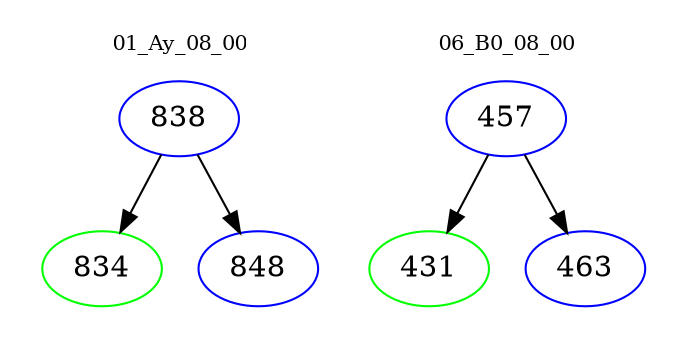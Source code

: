 digraph{
subgraph cluster_0 {
color = white
label = "01_Ay_08_00";
fontsize=10;
T0_838 [label="838", color="blue"]
T0_838 -> T0_834 [color="black"]
T0_834 [label="834", color="green"]
T0_838 -> T0_848 [color="black"]
T0_848 [label="848", color="blue"]
}
subgraph cluster_1 {
color = white
label = "06_B0_08_00";
fontsize=10;
T1_457 [label="457", color="blue"]
T1_457 -> T1_431 [color="black"]
T1_431 [label="431", color="green"]
T1_457 -> T1_463 [color="black"]
T1_463 [label="463", color="blue"]
}
}
